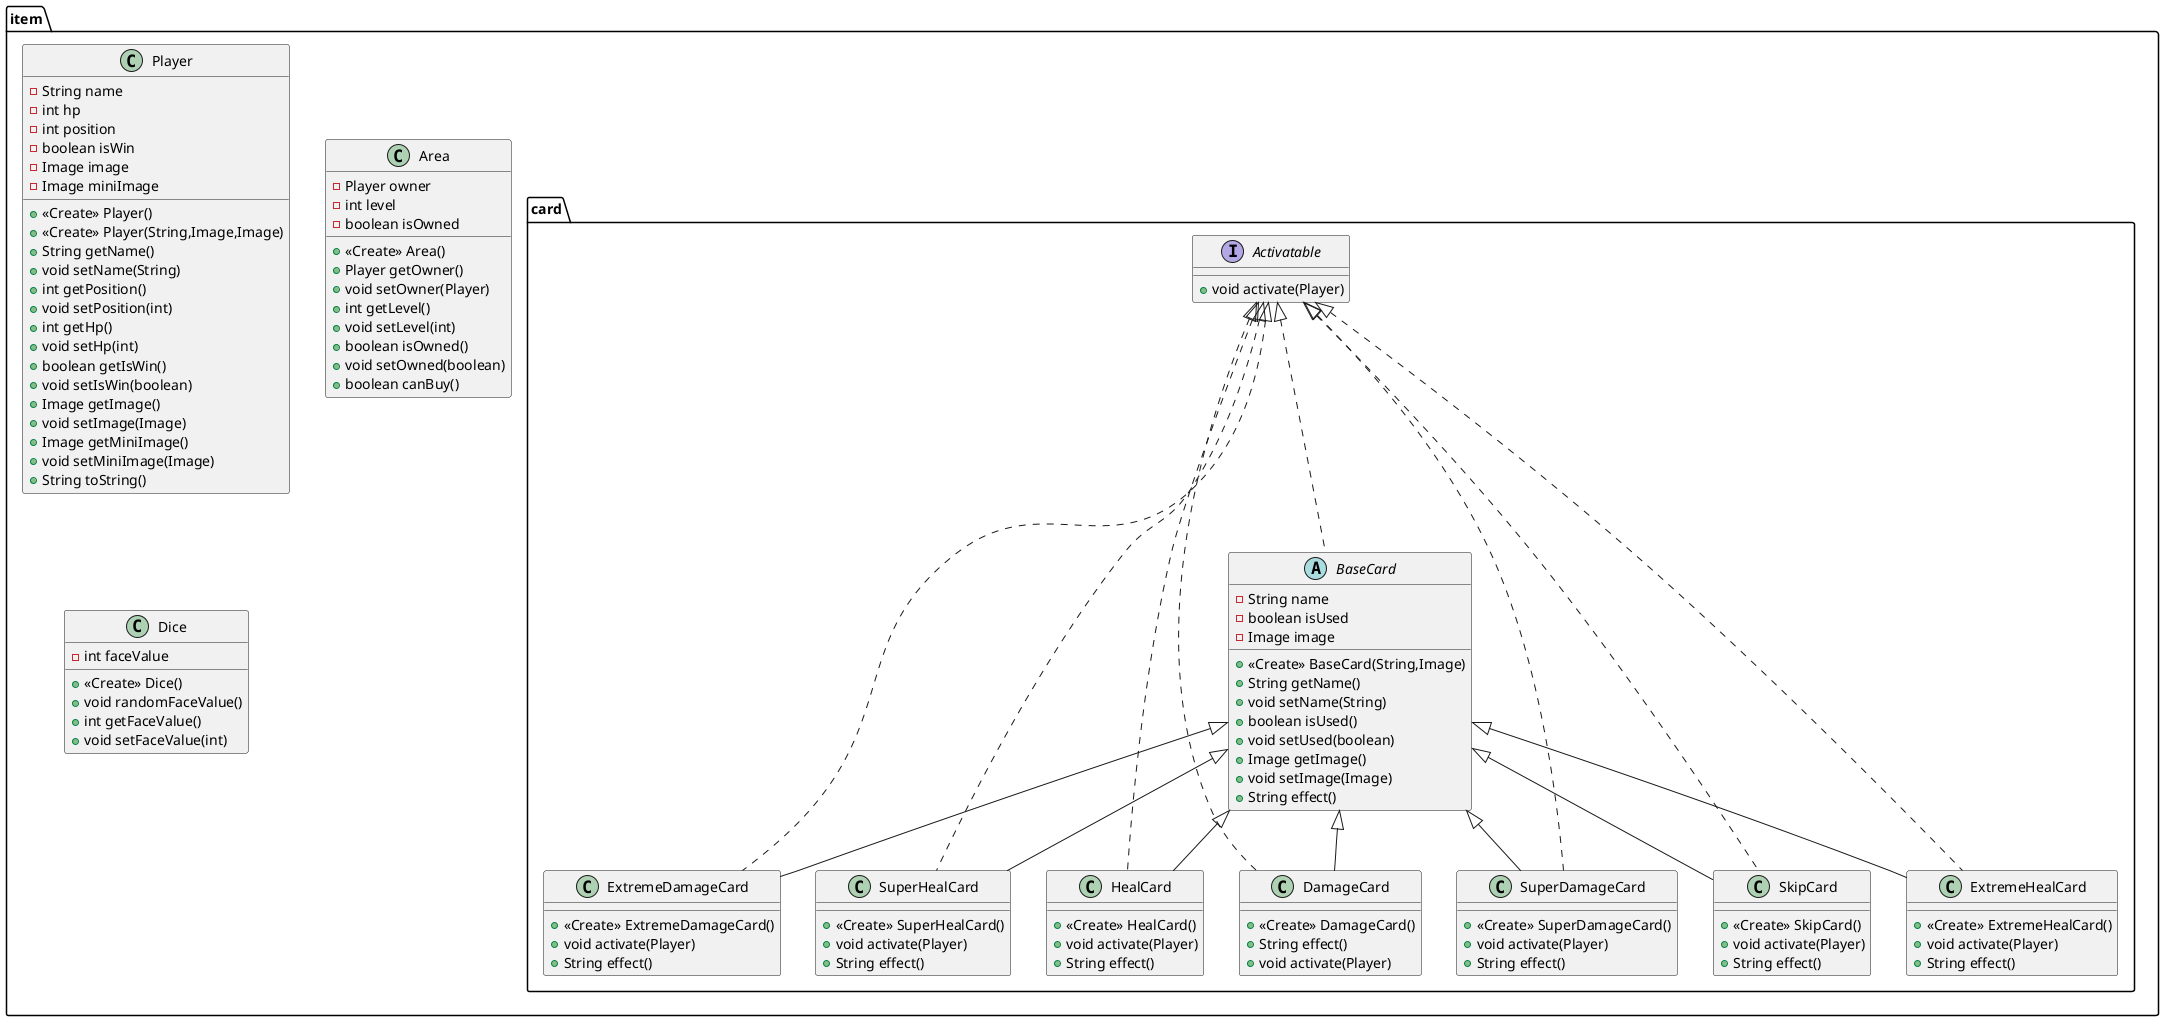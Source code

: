 @startuml
class item.Player {
- String name
- int hp
- int position
- boolean isWin
- Image image
- Image miniImage
+ <<Create>> Player()
+ <<Create>> Player(String,Image,Image)
+ String getName()
+ void setName(String)
+ int getPosition()
+ void setPosition(int)
+ int getHp()
+ void setHp(int)
+ boolean getIsWin()
+ void setIsWin(boolean)
+ Image getImage()
+ void setImage(Image)
+ Image getMiniImage()
+ void setMiniImage(Image)
+ String toString()
}
class item.Area {
- Player owner
- int level
- boolean isOwned
+ <<Create>> Area()
+ Player getOwner()
+ void setOwner(Player)
+ int getLevel()
+ void setLevel(int)
+ boolean isOwned()
+ void setOwned(boolean)
+ boolean canBuy()
}
class item.Dice {
- int faceValue
+ <<Create>> Dice()
+ void randomFaceValue()
+ int getFaceValue()
+ void setFaceValue(int)
}
interface item.card.Activatable {
+ void activate(Player)
}
class item.card.SkipCard {
+ <<Create>> SkipCard()
+ void activate(Player)
+ String effect()
}
class item.card.ExtremeHealCard {
+ <<Create>> ExtremeHealCard()
+ void activate(Player)
+ String effect()
}
class item.card.ExtremeDamageCard {
+ <<Create>> ExtremeDamageCard()
+ void activate(Player)
+ String effect()
}
abstract class item.card.BaseCard {
- String name
- boolean isUsed
- Image image
+ <<Create>> BaseCard(String,Image)
+ String getName()
+ void setName(String)
+ boolean isUsed()
+ void setUsed(boolean)
+ Image getImage()
+ void setImage(Image)
+ String effect()
}
class item.card.SuperHealCard {
+ <<Create>> SuperHealCard()
+ void activate(Player)
+ String effect()
}
class item.card.HealCard {
+ <<Create>> HealCard()
+ void activate(Player)
+ String effect()
}
class item.card.DamageCard {
+ <<Create>> DamageCard()
+ String effect()
+ void activate(Player)
}
class item.card.SuperDamageCard {
+ <<Create>> SuperDamageCard()
+ void activate(Player)
+ String effect()
}


item.card.Activatable <|.. item.card.SkipCard
item.card.BaseCard <|-- item.card.SkipCard
item.card.Activatable <|.. item.card.ExtremeHealCard
item.card.BaseCard <|-- item.card.ExtremeHealCard
item.card.Activatable <|.. item.card.ExtremeDamageCard
item.card.BaseCard <|-- item.card.ExtremeDamageCard
item.card.Activatable <|.. item.card.BaseCard
item.card.Activatable <|.. item.card.SuperHealCard
item.card.BaseCard <|-- item.card.SuperHealCard
item.card.Activatable <|.. item.card.HealCard
item.card.BaseCard <|-- item.card.HealCard
item.card.Activatable <|.. item.card.DamageCard
item.card.BaseCard <|-- item.card.DamageCard
item.card.Activatable <|.. item.card.SuperDamageCard
item.card.BaseCard <|-- item.card.SuperDamageCard
@enduml